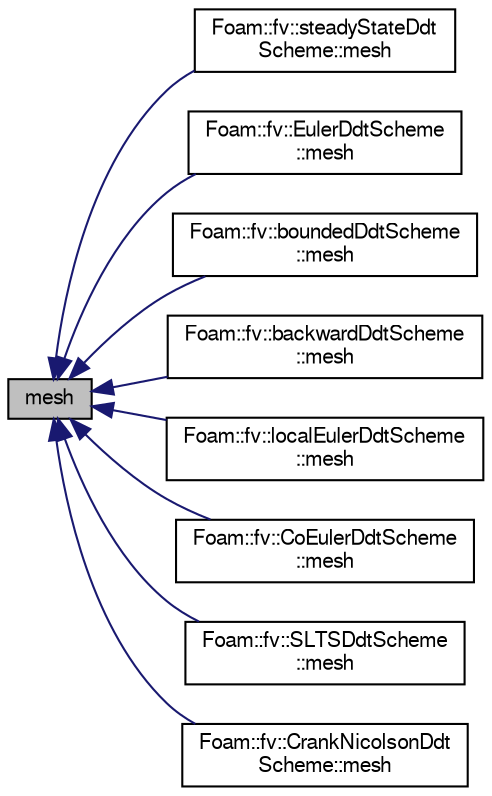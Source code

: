 digraph "mesh"
{
  bgcolor="transparent";
  edge [fontname="FreeSans",fontsize="10",labelfontname="FreeSans",labelfontsize="10"];
  node [fontname="FreeSans",fontsize="10",shape=record];
  rankdir="LR";
  Node1 [label="mesh",height=0.2,width=0.4,color="black", fillcolor="grey75", style="filled" fontcolor="black"];
  Node1 -> Node2 [dir="back",color="midnightblue",fontsize="10",style="solid",fontname="FreeSans"];
  Node2 [label="Foam::fv::steadyStateDdt\lScheme::mesh",height=0.2,width=0.4,color="black",URL="$a02376.html#a9687e6999ad5ae21072ec74623f049ff",tooltip="Return mesh reference. "];
  Node1 -> Node3 [dir="back",color="midnightblue",fontsize="10",style="solid",fontname="FreeSans"];
  Node3 [label="Foam::fv::EulerDdtScheme\l::mesh",height=0.2,width=0.4,color="black",URL="$a00660.html#a9687e6999ad5ae21072ec74623f049ff",tooltip="Return mesh reference. "];
  Node1 -> Node4 [dir="back",color="midnightblue",fontsize="10",style="solid",fontname="FreeSans"];
  Node4 [label="Foam::fv::boundedDdtScheme\l::mesh",height=0.2,width=0.4,color="black",URL="$a00148.html#a9687e6999ad5ae21072ec74623f049ff",tooltip="Return mesh reference. "];
  Node1 -> Node5 [dir="back",color="midnightblue",fontsize="10",style="solid",fontname="FreeSans"];
  Node5 [label="Foam::fv::backwardDdtScheme\l::mesh",height=0.2,width=0.4,color="black",URL="$a00087.html#a9687e6999ad5ae21072ec74623f049ff",tooltip="Return mesh reference. "];
  Node1 -> Node6 [dir="back",color="midnightblue",fontsize="10",style="solid",fontname="FreeSans"];
  Node6 [label="Foam::fv::localEulerDdtScheme\l::mesh",height=0.2,width=0.4,color="black",URL="$a01335.html#a9687e6999ad5ae21072ec74623f049ff",tooltip="Return mesh reference. "];
  Node1 -> Node7 [dir="back",color="midnightblue",fontsize="10",style="solid",fontname="FreeSans"];
  Node7 [label="Foam::fv::CoEulerDdtScheme\l::mesh",height=0.2,width=0.4,color="black",URL="$a00299.html#a9687e6999ad5ae21072ec74623f049ff",tooltip="Return mesh reference. "];
  Node1 -> Node8 [dir="back",color="midnightblue",fontsize="10",style="solid",fontname="FreeSans"];
  Node8 [label="Foam::fv::SLTSDdtScheme\l::mesh",height=0.2,width=0.4,color="black",URL="$a02278.html#a9687e6999ad5ae21072ec74623f049ff",tooltip="Return mesh reference. "];
  Node1 -> Node9 [dir="back",color="midnightblue",fontsize="10",style="solid",fontname="FreeSans"];
  Node9 [label="Foam::fv::CrankNicolsonDdt\lScheme::mesh",height=0.2,width=0.4,color="black",URL="$a00413.html#a9687e6999ad5ae21072ec74623f049ff",tooltip="Return mesh reference. "];
}
